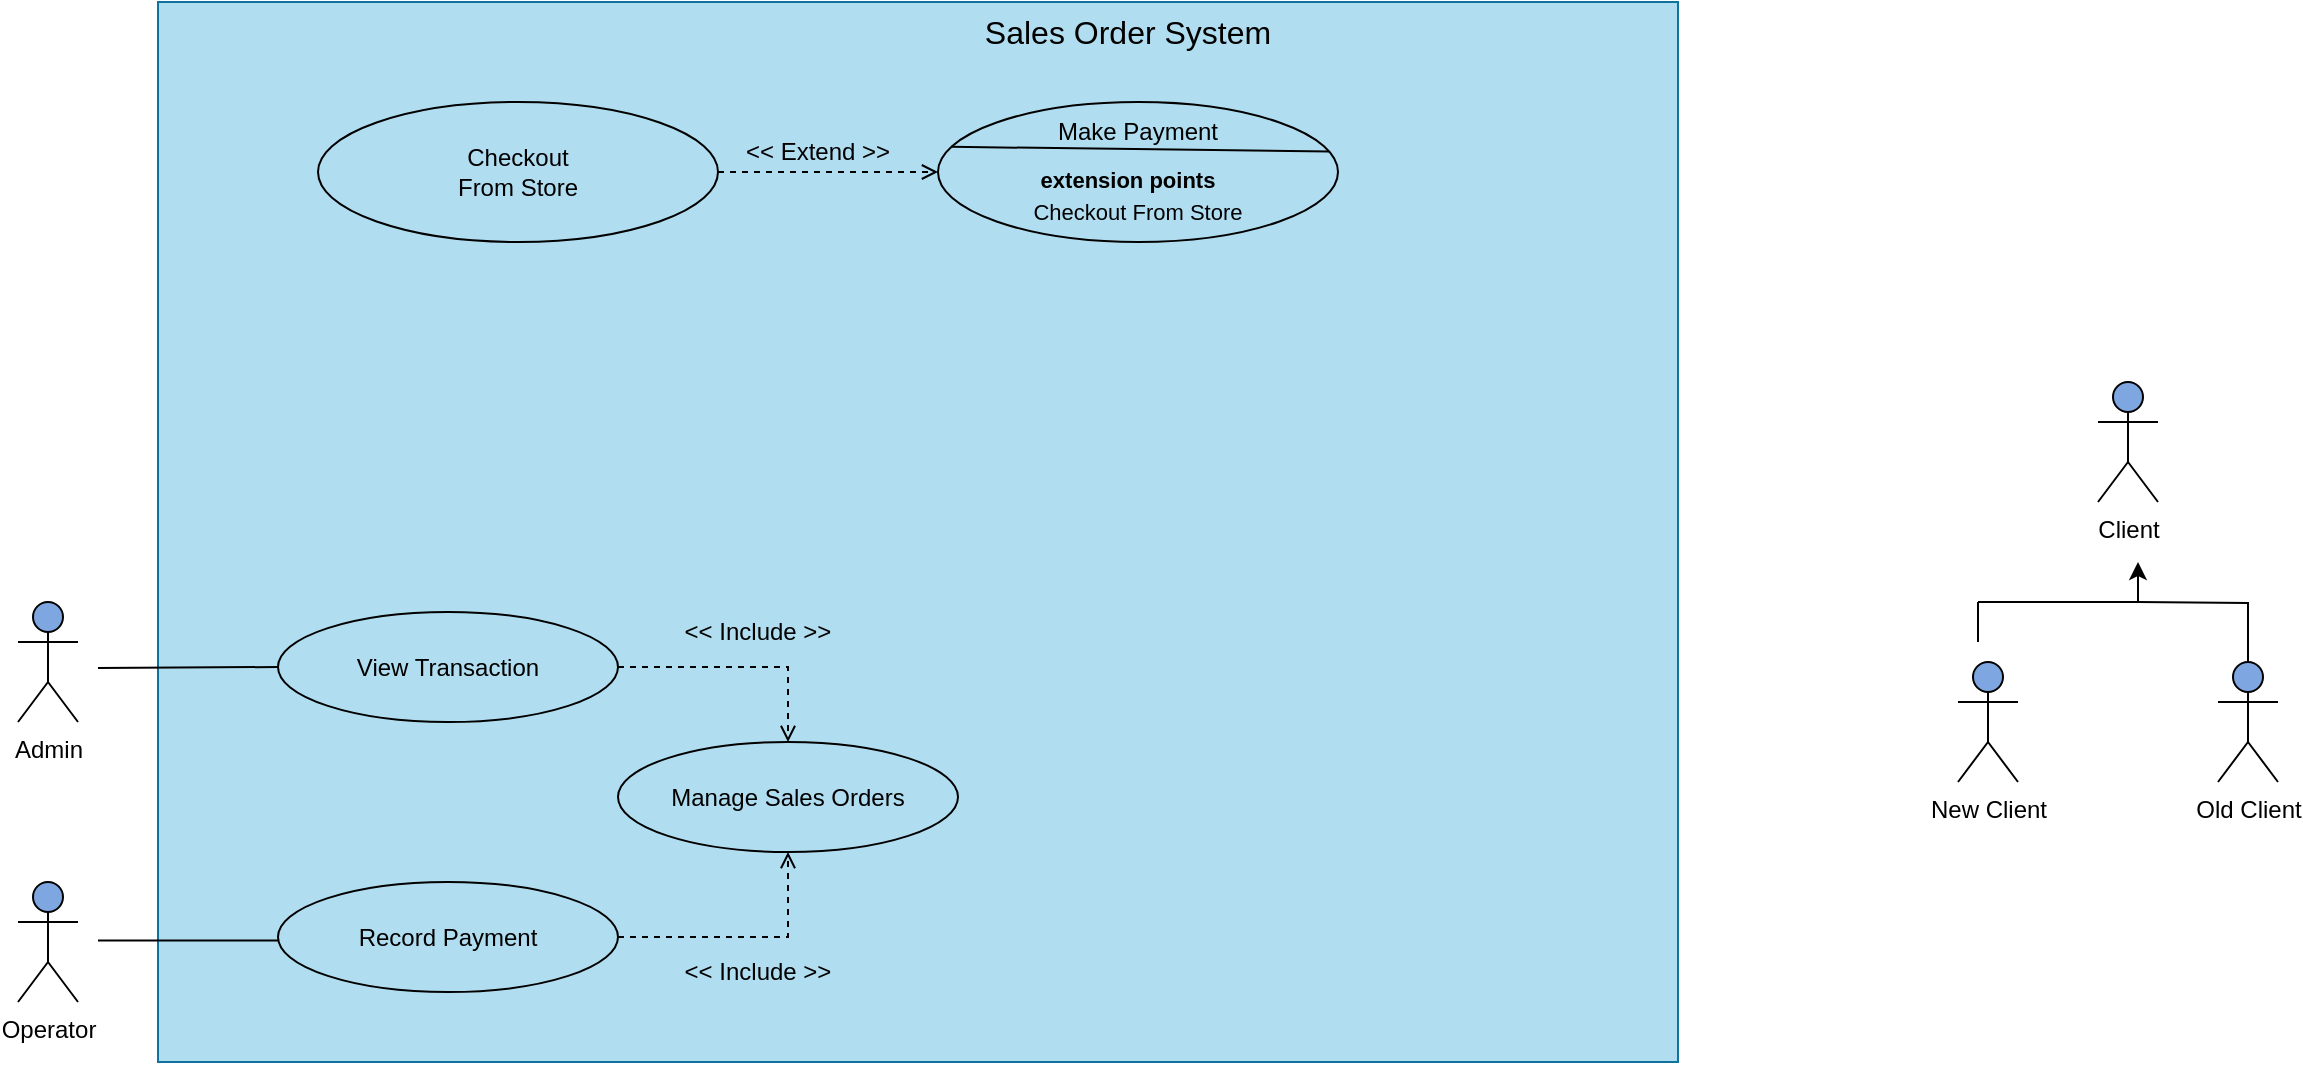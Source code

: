 <mxfile version="24.4.7" type="github">
  <diagram name="Page-1" id="W_XF1uq0aSnlUcI4NHIS">
    <mxGraphModel dx="1304" dy="235" grid="1" gridSize="10" guides="1" tooltips="1" connect="1" arrows="1" fold="1" page="1" pageScale="1" pageWidth="850" pageHeight="1100" math="0" shadow="0">
      <root>
        <mxCell id="0" />
        <mxCell id="1" parent="0" />
        <mxCell id="Hizaeblbdw4o51jSgOIb-1" value="" style="rounded=0;whiteSpace=wrap;html=1;fillColor=#b1ddf0;strokeColor=#10739e;" vertex="1" parent="1">
          <mxGeometry x="-100" y="220" width="760" height="530" as="geometry" />
        </mxCell>
        <mxCell id="Hizaeblbdw4o51jSgOIb-2" value="Sales Order System" style="text;html=1;align=center;verticalAlign=middle;whiteSpace=wrap;rounded=0;fontStyle=0;fontSize=16;" vertex="1" parent="1">
          <mxGeometry x="255" y="220" width="260" height="30" as="geometry" />
        </mxCell>
        <mxCell id="Hizaeblbdw4o51jSgOIb-3" value="Checkout&lt;div&gt;From Store&lt;/div&gt;" style="ellipse;whiteSpace=wrap;html=1;fillColor=#b1ddf0;strokeColor=#000000;" vertex="1" parent="1">
          <mxGeometry x="-20" y="270" width="200" height="70" as="geometry" />
        </mxCell>
        <mxCell id="Hizaeblbdw4o51jSgOIb-4" value="" style="ellipse;whiteSpace=wrap;html=1;fillColor=#b1ddf0;strokeColor=#000000;" vertex="1" parent="1">
          <mxGeometry x="290" y="270" width="200" height="70" as="geometry" />
        </mxCell>
        <mxCell id="Hizaeblbdw4o51jSgOIb-5" value="" style="endArrow=open;dashed=1;html=1;rounded=0;exitX=1;exitY=0.5;exitDx=0;exitDy=0;entryX=0;entryY=0.5;entryDx=0;entryDy=0;endFill=0;" edge="1" parent="1" source="Hizaeblbdw4o51jSgOIb-3" target="Hizaeblbdw4o51jSgOIb-4">
          <mxGeometry width="50" height="50" relative="1" as="geometry">
            <mxPoint x="220" y="630" as="sourcePoint" />
            <mxPoint x="270" y="580" as="targetPoint" />
          </mxGeometry>
        </mxCell>
        <mxCell id="Hizaeblbdw4o51jSgOIb-6" value="&amp;lt;&amp;lt; Extend &amp;gt;&amp;gt;" style="text;html=1;align=center;verticalAlign=middle;whiteSpace=wrap;rounded=0;" vertex="1" parent="1">
          <mxGeometry x="190" y="280" width="80" height="30" as="geometry" />
        </mxCell>
        <mxCell id="Hizaeblbdw4o51jSgOIb-7" value="Make Payment" style="text;html=1;align=center;verticalAlign=middle;whiteSpace=wrap;rounded=0;" vertex="1" parent="1">
          <mxGeometry x="340" y="270" width="100" height="30" as="geometry" />
        </mxCell>
        <mxCell id="Hizaeblbdw4o51jSgOIb-8" value="" style="endArrow=none;html=1;rounded=0;exitX=0.033;exitY=0.32;exitDx=0;exitDy=0;exitPerimeter=0;entryX=0.978;entryY=0.354;entryDx=0;entryDy=0;entryPerimeter=0;" edge="1" parent="1" source="Hizaeblbdw4o51jSgOIb-4" target="Hizaeblbdw4o51jSgOIb-4">
          <mxGeometry width="50" height="50" relative="1" as="geometry">
            <mxPoint x="290" y="450" as="sourcePoint" />
            <mxPoint x="480" y="292" as="targetPoint" />
          </mxGeometry>
        </mxCell>
        <mxCell id="Hizaeblbdw4o51jSgOIb-9" value="&lt;b style=&quot;font-size: 11px;&quot;&gt;extension points&lt;/b&gt;&lt;div style=&quot;text-align: left; font-size: 11px;&quot;&gt;&lt;br&gt;&lt;/div&gt;" style="text;html=1;align=center;verticalAlign=middle;whiteSpace=wrap;rounded=0;" vertex="1" parent="1">
          <mxGeometry x="340" y="300" width="90" height="30" as="geometry" />
        </mxCell>
        <mxCell id="Hizaeblbdw4o51jSgOIb-10" value="&lt;span style=&quot;font-size: 11px; text-align: left;&quot;&gt;Checkout From Store&lt;/span&gt;" style="text;html=1;align=center;verticalAlign=middle;whiteSpace=wrap;rounded=0;" vertex="1" parent="1">
          <mxGeometry x="320" y="310" width="140" height="30" as="geometry" />
        </mxCell>
        <mxCell id="Hizaeblbdw4o51jSgOIb-11" value="Admin" style="shape=umlActor;verticalLabelPosition=bottom;verticalAlign=top;html=1;outlineConnect=0;fillColor=#7EA6E0;" vertex="1" parent="1">
          <mxGeometry x="-170" y="520" width="30" height="60" as="geometry" />
        </mxCell>
        <mxCell id="Hizaeblbdw4o51jSgOIb-12" value="Operator" style="shape=umlActor;verticalLabelPosition=bottom;verticalAlign=top;html=1;outlineConnect=0;fillColor=#7EA6E0;" vertex="1" parent="1">
          <mxGeometry x="-170" y="660" width="30" height="60" as="geometry" />
        </mxCell>
        <mxCell id="Hizaeblbdw4o51jSgOIb-23" style="edgeStyle=orthogonalEdgeStyle;rounded=0;orthogonalLoop=1;jettySize=auto;html=1;exitX=1;exitY=0.5;exitDx=0;exitDy=0;endArrow=open;endFill=0;dashed=1;" edge="1" parent="1" source="Hizaeblbdw4o51jSgOIb-17" target="Hizaeblbdw4o51jSgOIb-19">
          <mxGeometry relative="1" as="geometry" />
        </mxCell>
        <mxCell id="Hizaeblbdw4o51jSgOIb-17" value="View Transaction" style="ellipse;whiteSpace=wrap;html=1;fillColor=#b1ddf0;strokeColor=#000000;" vertex="1" parent="1">
          <mxGeometry x="-40" y="525" width="170" height="55" as="geometry" />
        </mxCell>
        <mxCell id="Hizaeblbdw4o51jSgOIb-24" style="edgeStyle=orthogonalEdgeStyle;rounded=0;orthogonalLoop=1;jettySize=auto;html=1;exitX=1;exitY=0.5;exitDx=0;exitDy=0;endArrow=open;endFill=0;dashed=1;" edge="1" parent="1" source="Hizaeblbdw4o51jSgOIb-18" target="Hizaeblbdw4o51jSgOIb-19">
          <mxGeometry relative="1" as="geometry" />
        </mxCell>
        <mxCell id="Hizaeblbdw4o51jSgOIb-18" value="Record Payment" style="ellipse;whiteSpace=wrap;html=1;fillColor=#b1ddf0;strokeColor=#000000;" vertex="1" parent="1">
          <mxGeometry x="-40" y="660" width="170" height="55" as="geometry" />
        </mxCell>
        <mxCell id="Hizaeblbdw4o51jSgOIb-19" value="Manage Sales Orders" style="ellipse;whiteSpace=wrap;html=1;fillColor=#b1ddf0;strokeColor=#000000;" vertex="1" parent="1">
          <mxGeometry x="130" y="590" width="170" height="55" as="geometry" />
        </mxCell>
        <mxCell id="Hizaeblbdw4o51jSgOIb-21" value="" style="endArrow=none;html=1;rounded=0;entryX=0;entryY=0.5;entryDx=0;entryDy=0;" edge="1" parent="1" target="Hizaeblbdw4o51jSgOIb-17">
          <mxGeometry width="50" height="50" relative="1" as="geometry">
            <mxPoint x="-130" y="553" as="sourcePoint" />
            <mxPoint x="200" y="700" as="targetPoint" />
          </mxGeometry>
        </mxCell>
        <mxCell id="Hizaeblbdw4o51jSgOIb-22" value="" style="endArrow=none;html=1;rounded=0;entryX=0;entryY=0.5;entryDx=0;entryDy=0;" edge="1" parent="1">
          <mxGeometry width="50" height="50" relative="1" as="geometry">
            <mxPoint x="-130" y="689.29" as="sourcePoint" />
            <mxPoint x="-40" y="689.29" as="targetPoint" />
          </mxGeometry>
        </mxCell>
        <mxCell id="Hizaeblbdw4o51jSgOIb-25" value="&amp;lt;&amp;lt; Include &amp;gt;&amp;gt;" style="text;html=1;align=center;verticalAlign=middle;whiteSpace=wrap;rounded=0;" vertex="1" parent="1">
          <mxGeometry x="150" y="690" width="100" height="30" as="geometry" />
        </mxCell>
        <mxCell id="Hizaeblbdw4o51jSgOIb-26" value="&amp;lt;&amp;lt; Include &amp;gt;&amp;gt;" style="text;html=1;align=center;verticalAlign=middle;whiteSpace=wrap;rounded=0;" vertex="1" parent="1">
          <mxGeometry x="150" y="520" width="100" height="30" as="geometry" />
        </mxCell>
        <mxCell id="Hizaeblbdw4o51jSgOIb-27" value="Client" style="shape=umlActor;verticalLabelPosition=bottom;verticalAlign=top;html=1;outlineConnect=0;fillColor=#7EA6E0;" vertex="1" parent="1">
          <mxGeometry x="870" y="410" width="30" height="60" as="geometry" />
        </mxCell>
        <mxCell id="Hizaeblbdw4o51jSgOIb-30" value="Old Client" style="shape=umlActor;verticalLabelPosition=bottom;verticalAlign=top;html=1;outlineConnect=0;fillColor=#7EA6E0;" vertex="1" parent="1">
          <mxGeometry x="930" y="550" width="30" height="60" as="geometry" />
        </mxCell>
        <mxCell id="Hizaeblbdw4o51jSgOIb-33" value="New Client" style="shape=umlActor;verticalLabelPosition=bottom;verticalAlign=top;html=1;outlineConnect=0;fillColor=#7EA6E0;" vertex="1" parent="1">
          <mxGeometry x="800" y="550" width="30" height="60" as="geometry" />
        </mxCell>
        <mxCell id="Hizaeblbdw4o51jSgOIb-41" value="" style="group" vertex="1" connectable="0" parent="1">
          <mxGeometry x="890" y="490" width="10" height="30" as="geometry" />
        </mxCell>
        <mxCell id="Hizaeblbdw4o51jSgOIb-39" style="edgeStyle=orthogonalEdgeStyle;rounded=0;orthogonalLoop=1;jettySize=auto;html=1;endArrow=none;endFill=0;" edge="1" parent="Hizaeblbdw4o51jSgOIb-41" target="Hizaeblbdw4o51jSgOIb-30">
          <mxGeometry relative="1" as="geometry">
            <mxPoint y="30" as="sourcePoint" />
          </mxGeometry>
        </mxCell>
        <mxCell id="Hizaeblbdw4o51jSgOIb-44" value="" style="endArrow=none;html=1;rounded=0;startArrow=classic;startFill=1;" edge="1" parent="1">
          <mxGeometry width="50" height="50" relative="1" as="geometry">
            <mxPoint x="890" y="500" as="sourcePoint" />
            <mxPoint x="890" y="520" as="targetPoint" />
          </mxGeometry>
        </mxCell>
        <mxCell id="Hizaeblbdw4o51jSgOIb-45" value="" style="endArrow=none;html=1;rounded=0;" edge="1" parent="1">
          <mxGeometry width="50" height="50" relative="1" as="geometry">
            <mxPoint x="810" y="540" as="sourcePoint" />
            <mxPoint x="810" y="520" as="targetPoint" />
          </mxGeometry>
        </mxCell>
        <mxCell id="Hizaeblbdw4o51jSgOIb-46" value="" style="endArrow=none;html=1;rounded=0;" edge="1" parent="1">
          <mxGeometry width="50" height="50" relative="1" as="geometry">
            <mxPoint x="810" y="520" as="sourcePoint" />
            <mxPoint x="890" y="520" as="targetPoint" />
          </mxGeometry>
        </mxCell>
      </root>
    </mxGraphModel>
  </diagram>
</mxfile>
